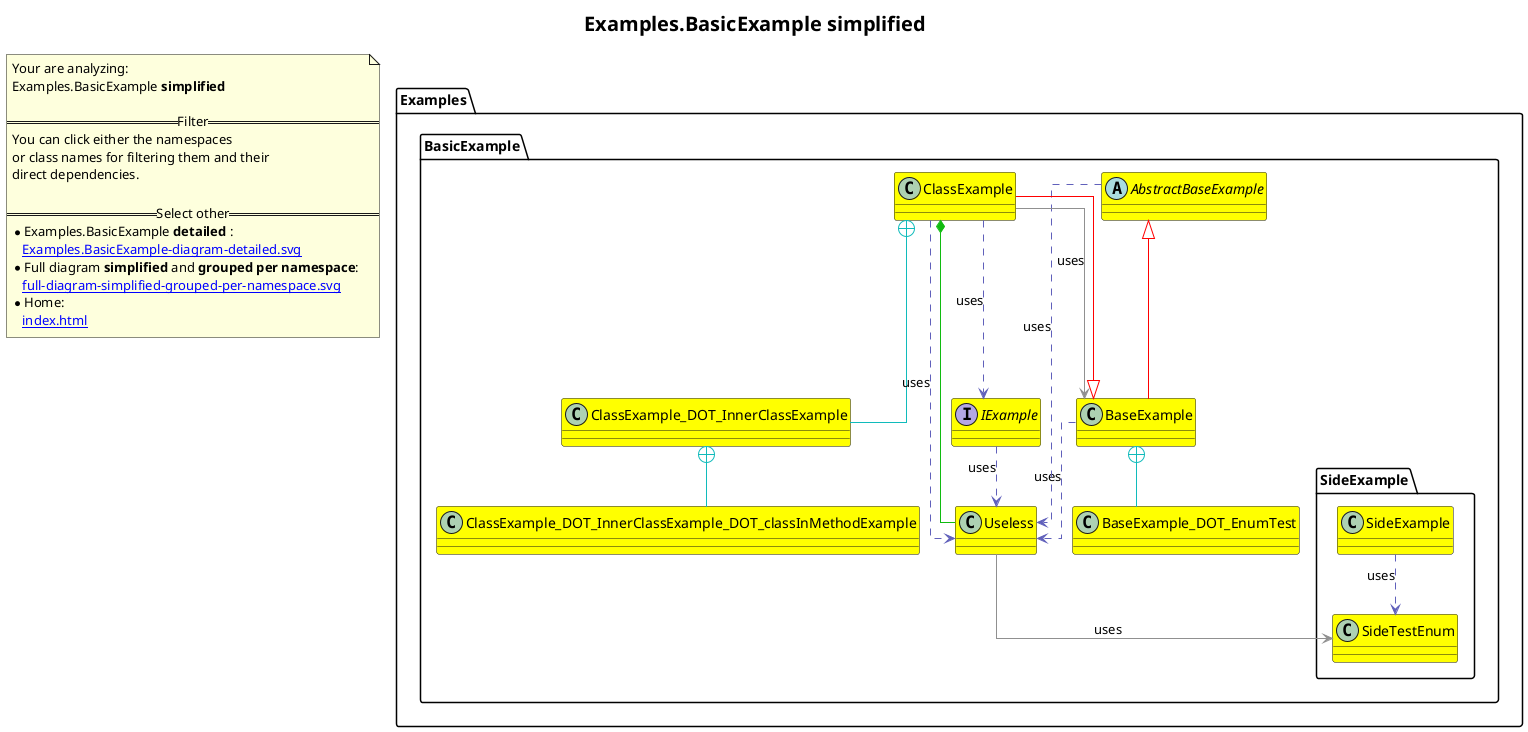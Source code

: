 @startuml
skinparam linetype ortho
title <size:20>Examples.BasicExample **simplified** </size>
note "Your are analyzing:\nExamples.BasicExample **simplified** \n\n==Filter==\nYou can click either the namespaces \nor class names for filtering them and their\ndirect dependencies.\n\n==Select other==\n* Examples.BasicExample **detailed** :\n   [[Examples.BasicExample-diagram-detailed.svg]]\n* Full diagram **simplified** and **grouped per namespace**:\n   [[full-diagram-simplified-grouped-per-namespace.svg]]\n* Home:\n   [[index.html]]" as FloatingNote
  class Examples.BasicExample.ClassExample_DOT_InnerClassExample [[Examples.BasicExample.ClassExample.InnerClassExample-diagram-simplified.svg]] #yellow {
  }
  class Examples.BasicExample.Useless [[Examples.BasicExample.Useless-diagram-simplified.svg]] #yellow {
  }
  class Examples.BasicExample.ClassExample_DOT_InnerClassExample_DOT_classInMethodExample [[Examples.BasicExample.ClassExample.InnerClassExample.classInMethodExample-diagram-simplified.svg]] #yellow {
  }
  class Examples.BasicExample.BaseExample [[Examples.BasicExample.BaseExample-diagram-simplified.svg]] #yellow {
  }
  abstract class Examples.BasicExample.AbstractBaseExample [[Examples.BasicExample.AbstractBaseExample-diagram-simplified.svg]] #yellow {
  }
  class Examples.BasicExample.BaseExample_DOT_EnumTest [[Examples.BasicExample.BaseExample.EnumTest-diagram-simplified.svg]] #yellow {
  }
  interface Examples.BasicExample.IExample [[Examples.BasicExample.IExample-diagram-simplified.svg]] #yellow {
  }
  class Examples.BasicExample.ClassExample [[Examples.BasicExample.ClassExample-diagram-simplified.svg]] #yellow {
  }
    class Examples.BasicExample.SideExample.SideTestEnum [[Examples.BasicExample.SideExample.SideTestEnum-diagram-simplified.svg]] #yellow {
    }
    class Examples.BasicExample.SideExample.SideExample [[Examples.BasicExample.SideExample.SideExample-diagram-simplified.svg]] #yellow {
    }
 ' *************************************** 
 ' *************************************** 
 ' *************************************** 
' Class relations extracted from namespace:
' Examples.BasicExample
Examples.BasicExample.ClassExample_DOT_InnerClassExample +-[#10BBBB]- Examples.BasicExample.ClassExample_DOT_InnerClassExample_DOT_classInMethodExample 
Examples.BasicExample.ClassExample.InnerClassExample .[#6060BB].> Examples.BasicExample.Useless  : uses 
Examples.BasicExample.Useless -[#909090]-> Examples.BasicExample.SideExample.SideTestEnum  : uses 
Examples.BasicExample.AbstractBaseExample <|-[#red]- Examples.BasicExample.BaseExample
Examples.BasicExample.BaseExample +-[#10BBBB]- Examples.BasicExample.BaseExample_DOT_EnumTest 
Examples.BasicExample.BaseExample .[#6060BB].> Examples.BasicExample.Useless  : uses 
Examples.BasicExample.AbstractBaseExample .[#6060BB].> Examples.BasicExample.Useless  : uses 
Examples.BasicExample.IExample .[#6060BB].> Examples.BasicExample.Useless  : uses 
Examples.BasicExample.BaseExample <|-[#red]- Examples.BasicExample.ClassExample
Examples.BasicExample.ClassExample +-[#10BBBB]- Examples.BasicExample.ClassExample_DOT_InnerClassExample 
Examples.BasicExample.ClassExample *-[#10BB10]- Examples.BasicExample.Useless 
Examples.BasicExample.ClassExample *-[#10BB10]- Examples.BasicExample.BaseExample.EnumTest 
Examples.BasicExample.ClassExample .[#6060BB].> Examples.BasicExample.Useless  : uses 
Examples.BasicExample.ClassExample -[#909090]-> Examples.BasicExample.BaseExample  : uses 
Examples.BasicExample.ClassExample .[#6060BB].> Examples.BasicExample.IExample  : uses 
' Class relations extracted from namespace:
' Examples.BasicExample.SideExample
Examples.BasicExample.SideExample.SideExample .[#6060BB].> Examples.BasicExample.SideExample.SideTestEnum  : uses 
@enduml